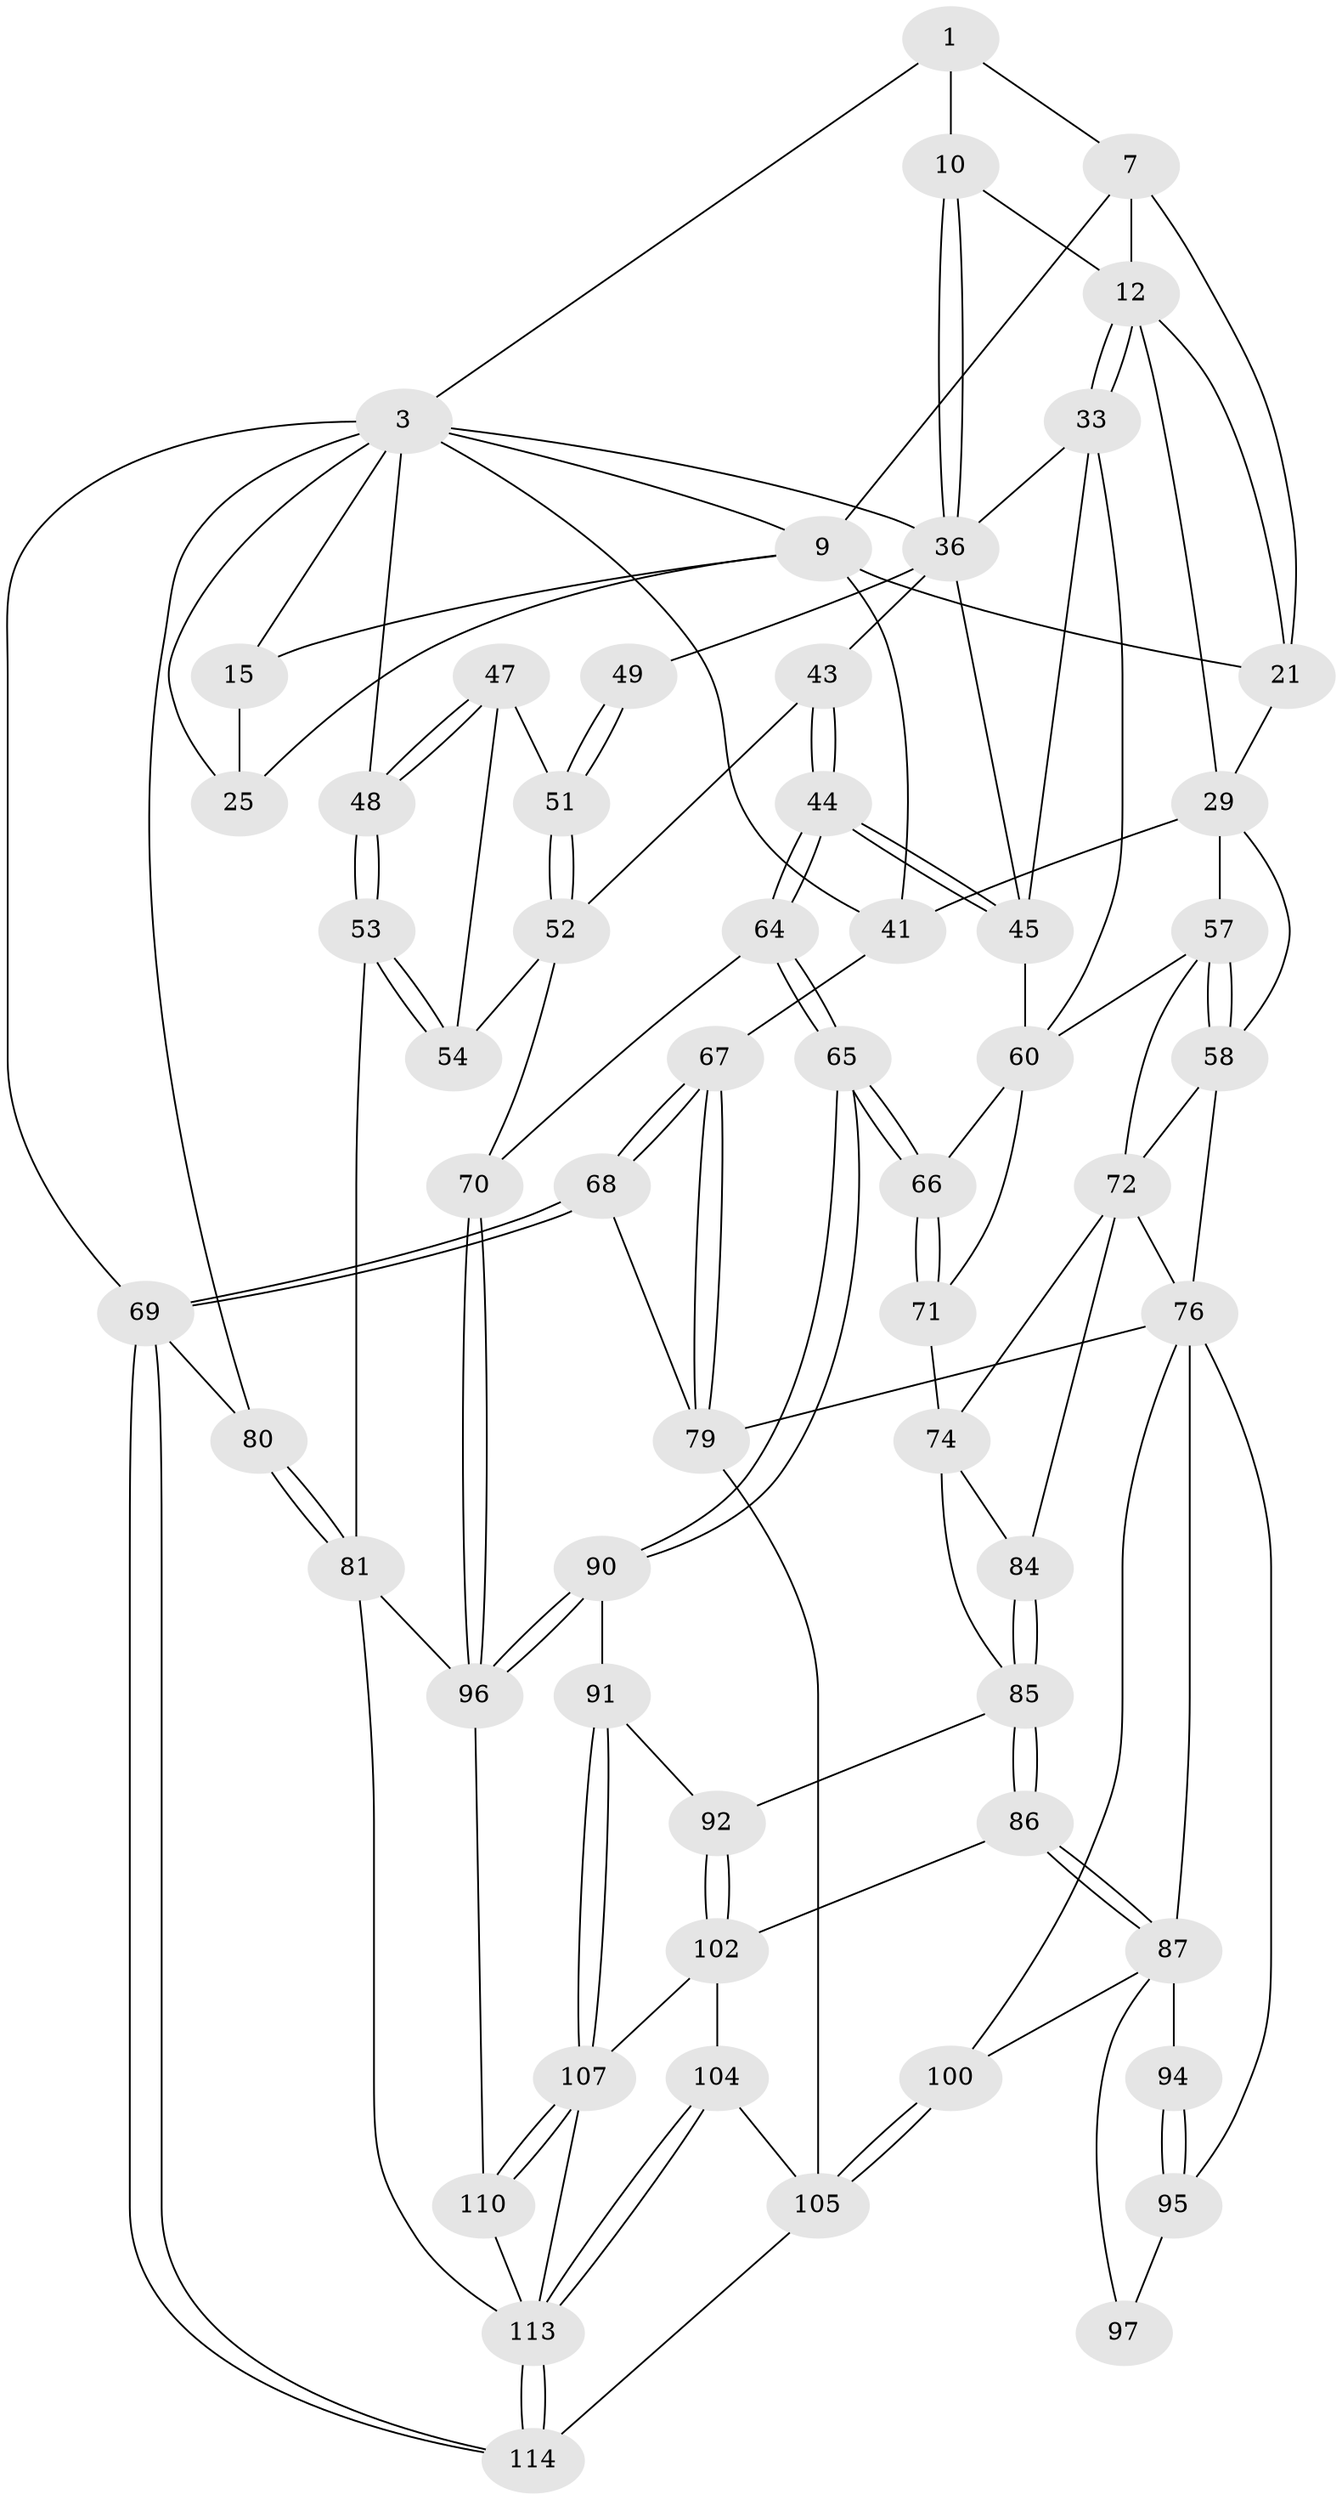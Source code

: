 // original degree distribution, {3: 0.05084745762711865, 4: 0.1694915254237288, 6: 0.22033898305084745, 5: 0.559322033898305}
// Generated by graph-tools (version 1.1) at 2025/17/03/09/25 04:17:15]
// undirected, 59 vertices, 141 edges
graph export_dot {
graph [start="1"]
  node [color=gray90,style=filled];
  1 [pos="+0.7590405265607747+0",super="+2+6"];
  3 [pos="+1+0",super="+4+38"];
  7 [pos="+0.5566166535637406+0.09916555339887699",super="+8"];
  9 [pos="+0.3404724042573687+0.010171463120279911",super="+16"];
  10 [pos="+0.8570774189107715+0.22056651233695612",super="+11"];
  12 [pos="+0.6344739992787543+0.25504409471883893",super="+13"];
  15 [pos="+0.13713753951296237+0.11131159723452125",super="+19"];
  21 [pos="+0.42629404476102545+0.24510822072069274",super="+22"];
  25 [pos="+0.10882866182276453+0.2519185620349152"];
  29 [pos="+0.43953903639316916+0.3906430561074579",super="+32+30"];
  33 [pos="+0.664294869195782+0.2872146576754193",super="+34"];
  36 [pos="+0.8639724878657201+0.2558427704016951",super="+37+39"];
  41 [pos="+0.16810949618915452+0.3967778070523286",super="+55"];
  43 [pos="+0.8741530527206869+0.485513456960986"];
  44 [pos="+0.835278569796677+0.48764785858394205"];
  45 [pos="+0.8022652354101729+0.41156874007573513",super="+46"];
  47 [pos="+0.9871309371790619+0.40411412505804195",super="+50"];
  48 [pos="+1+0.3336762928672811"];
  49 [pos="+0.917648273996669+0.3907741836740196"];
  51 [pos="+0.9472866900954874+0.43521583184816776"];
  52 [pos="+0.926887529197427+0.5031264711826438",super="+56"];
  53 [pos="+1+0.5813860920630093"];
  54 [pos="+1+0.5808406631316485"];
  57 [pos="+0.4134278797466046+0.4610812744580657",super="+62"];
  58 [pos="+0.3043277163802014+0.5136005943015821",super="+59"];
  60 [pos="+0.5322438945743794+0.4321665809924688",super="+61+63"];
  64 [pos="+0.7819482169756209+0.5709665990532063"];
  65 [pos="+0.7034855807766646+0.6288887803920178"];
  66 [pos="+0.6885208350789087+0.6094541583802565"];
  67 [pos="+0+0.6007894962342617"];
  68 [pos="+0+0.6938057409948643"];
  69 [pos="+0+1"];
  70 [pos="+0.980931948264818+0.6109764839880811"];
  71 [pos="+0.5543021436106059+0.577598946503338"];
  72 [pos="+0.4426486564448112+0.5689242690628996",super="+75+73"];
  74 [pos="+0.5123614441491244+0.6053010575627658",super="+89"];
  76 [pos="+0.14347835540083584+0.6344466313117996",super="+83+77"];
  79 [pos="+0+0.6425109473247289",super="+106"];
  80 [pos="+1+1"];
  81 [pos="+1+0.9882406400233912",super="+82+116"];
  84 [pos="+0.4636351834557311+0.6267090571549963"];
  85 [pos="+0.4109038078939789+0.7081681987505837",super="+93"];
  86 [pos="+0.395836499149789+0.7182803154009493"];
  87 [pos="+0.37003354801373906+0.6967957334953494",super="+88+98"];
  90 [pos="+0.705100615695997+0.6787342516680843"];
  91 [pos="+0.6901977314104828+0.6949952839635898"];
  92 [pos="+0.6179652972788471+0.7185428880578911"];
  94 [pos="+0.2829849316576571+0.6563031031291885"];
  95 [pos="+0.12490457646425877+0.66763303396016"];
  96 [pos="+0.8493712139917851+0.7520306978349116",super="+99"];
  97 [pos="+0.2435056973222949+0.7046552314206979"];
  100 [pos="+0.2102279698874175+0.8217970736987189"];
  102 [pos="+0.4578217973400174+0.8579149696849399",super="+103"];
  104 [pos="+0.24062410571565662+0.8623516551457858"];
  105 [pos="+0.21683935782008137+0.8334441329514045",super="+112"];
  107 [pos="+0.6784131177125152+0.865611036155668",super="+108"];
  110 [pos="+0.7061112306364664+0.9281239709328178"];
  113 [pos="+0.20329296761764057+1",super="+115"];
  114 [pos="+0+1"];
  1 -- 10 [weight=2];
  1 -- 3;
  1 -- 7;
  3 -- 80;
  3 -- 69;
  3 -- 9;
  3 -- 25;
  3 -- 15;
  3 -- 48;
  3 -- 36;
  3 -- 41;
  7 -- 12 [weight=2];
  7 -- 9;
  7 -- 21;
  9 -- 21;
  9 -- 41;
  9 -- 25;
  9 -- 15;
  10 -- 36;
  10 -- 36;
  10 -- 12;
  12 -- 33 [weight=2];
  12 -- 33;
  12 -- 21;
  12 -- 29 [weight=2];
  15 -- 25;
  21 -- 29;
  29 -- 57;
  29 -- 41;
  29 -- 58;
  33 -- 36;
  33 -- 60;
  33 -- 45;
  36 -- 45;
  36 -- 49;
  36 -- 43;
  41 -- 67;
  43 -- 44;
  43 -- 44;
  43 -- 52;
  44 -- 45;
  44 -- 45;
  44 -- 64;
  44 -- 64;
  45 -- 60;
  47 -- 48;
  47 -- 48;
  47 -- 51;
  47 -- 54;
  48 -- 53;
  48 -- 53;
  49 -- 51;
  49 -- 51;
  51 -- 52;
  51 -- 52;
  52 -- 70;
  52 -- 54;
  53 -- 54;
  53 -- 54;
  53 -- 81;
  57 -- 58;
  57 -- 58;
  57 -- 72;
  57 -- 60;
  58 -- 76;
  58 -- 72;
  60 -- 71;
  60 -- 66;
  64 -- 65;
  64 -- 65;
  64 -- 70;
  65 -- 66;
  65 -- 66;
  65 -- 90;
  65 -- 90;
  66 -- 71;
  66 -- 71;
  67 -- 68;
  67 -- 68;
  67 -- 79;
  67 -- 79;
  68 -- 69;
  68 -- 69;
  68 -- 79;
  69 -- 114;
  69 -- 114;
  69 -- 80;
  70 -- 96;
  70 -- 96;
  71 -- 74;
  72 -- 74;
  72 -- 84;
  72 -- 76;
  74 -- 84;
  74 -- 85;
  76 -- 87;
  76 -- 100;
  76 -- 95;
  76 -- 79 [weight=2];
  79 -- 105;
  80 -- 81 [weight=2];
  80 -- 81;
  81 -- 113;
  81 -- 96 [weight=2];
  84 -- 85;
  84 -- 85;
  85 -- 86;
  85 -- 86;
  85 -- 92;
  86 -- 87;
  86 -- 87;
  86 -- 102;
  87 -- 94;
  87 -- 97;
  87 -- 100;
  90 -- 91;
  90 -- 96;
  90 -- 96;
  91 -- 92;
  91 -- 107;
  91 -- 107;
  92 -- 102;
  92 -- 102;
  94 -- 95;
  94 -- 95;
  95 -- 97;
  96 -- 110;
  100 -- 105;
  100 -- 105;
  102 -- 107;
  102 -- 104;
  104 -- 105;
  104 -- 113;
  104 -- 113;
  105 -- 114;
  107 -- 110;
  107 -- 110;
  107 -- 113;
  110 -- 113;
  113 -- 114;
  113 -- 114;
}
